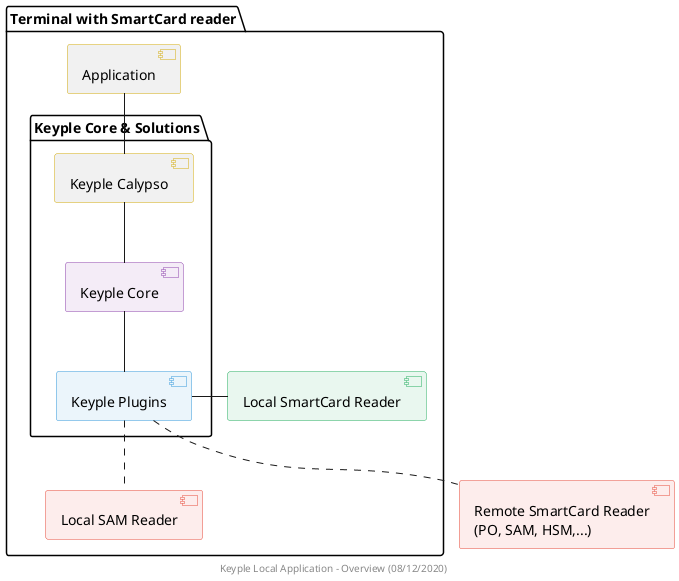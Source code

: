 @startuml
footer
    Keyple Local Application - Overview (08/12/2020)
end footer

' == THEME ==

'Couleurs issues de : https://htmlcolorcodes.com/fr/tableau-de-couleur/tableau-de-couleur-design-plat/
skinparam Shadowing false
skinparam component {
    BorderColor #D4AC0D
    ' Red
    BackgroundColor<<red>> #FDEDEC
    BorderColor<<red>> #E74C3C
    ' Purple
    BackgroundColor<<purple>> #F4ECF7
    BorderColor<<purple>> #8E44AD
    ' blue
    BackgroundColor<<blue>> #EBF5FB
    BorderColor<<blue>> #3498DB
    ' Green
    BackgroundColor<<green>> #E9F7EF
    BorderColor<<green>> #27AE60
    ' Grey
    BackgroundColor<<grey>> #EAECEE
    BorderColor<<grey>> #2C3E50
}
hide <<red>> stereotype
hide <<purple>> stereotype
hide <<blue>> stereotype
hide <<green>> stereotype
hide <<grey>> stereotype

' == CONTENT ==

[Remote SmartCard Reader\n(PO, SAM, HSM,...)] as reader <<red>>

package "Terminal with SmartCard reader" {
    [Application] as appA
        package "Keyple Core & Solutions" as keypleCoreSolution {
            [Keyple Plugins] as keyplePlugin <<blue>>
            [Keyple Core] as keypleCore <<purple>>
            [Keyple Calypso] as keypleCalypso
        }
    [Local SmartCard Reader] as deviceCardReader <<green>>
    [Local SAM Reader] as localReader <<red>>
}

appA -- keypleCalypso
keypleCalypso -- keypleCore
keypleCore -- keyplePlugin
keyplePlugin .. localReader
deviceCardReader - keyplePlugin
keyplePlugin .. reader

@enduml